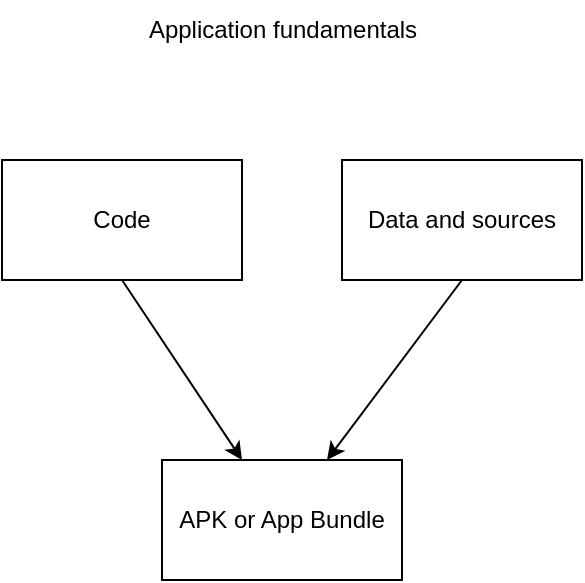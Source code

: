 <mxfile version="21.1.8" type="github">
  <diagram name="Страница 1" id="SvhHRcjR91qWoZvEfUXr">
    <mxGraphModel dx="794" dy="466" grid="1" gridSize="10" guides="1" tooltips="1" connect="1" arrows="1" fold="1" page="1" pageScale="1" pageWidth="827" pageHeight="1169" math="0" shadow="0">
      <root>
        <mxCell id="0" />
        <mxCell id="1" parent="0" />
        <mxCell id="AlRa48BLfz1iLxQWj2y_-1" value="Application fundamentals" style="text;html=1;align=center;verticalAlign=middle;resizable=0;points=[];autosize=1;strokeColor=none;fillColor=none;" vertex="1" parent="1">
          <mxGeometry x="100" y="70" width="160" height="30" as="geometry" />
        </mxCell>
        <mxCell id="AlRa48BLfz1iLxQWj2y_-3" value="Code" style="rounded=0;whiteSpace=wrap;html=1;" vertex="1" parent="1">
          <mxGeometry x="40" y="150" width="120" height="60" as="geometry" />
        </mxCell>
        <mxCell id="AlRa48BLfz1iLxQWj2y_-4" value="Data and sources" style="rounded=0;whiteSpace=wrap;html=1;" vertex="1" parent="1">
          <mxGeometry x="210" y="150" width="120" height="60" as="geometry" />
        </mxCell>
        <mxCell id="AlRa48BLfz1iLxQWj2y_-5" value="" style="endArrow=classic;html=1;rounded=0;exitX=0.5;exitY=1;exitDx=0;exitDy=0;" edge="1" parent="1" source="AlRa48BLfz1iLxQWj2y_-3" target="AlRa48BLfz1iLxQWj2y_-7">
          <mxGeometry width="50" height="50" relative="1" as="geometry">
            <mxPoint x="100" y="370" as="sourcePoint" />
            <mxPoint x="170" y="290" as="targetPoint" />
          </mxGeometry>
        </mxCell>
        <mxCell id="AlRa48BLfz1iLxQWj2y_-6" value="" style="endArrow=classic;html=1;rounded=0;exitX=0.5;exitY=1;exitDx=0;exitDy=0;" edge="1" parent="1" source="AlRa48BLfz1iLxQWj2y_-4" target="AlRa48BLfz1iLxQWj2y_-7">
          <mxGeometry width="50" height="50" relative="1" as="geometry">
            <mxPoint x="380" y="270" as="sourcePoint" />
            <mxPoint x="220" y="280" as="targetPoint" />
          </mxGeometry>
        </mxCell>
        <mxCell id="AlRa48BLfz1iLxQWj2y_-7" value="APK or App Bundle" style="rounded=0;whiteSpace=wrap;html=1;" vertex="1" parent="1">
          <mxGeometry x="120" y="300" width="120" height="60" as="geometry" />
        </mxCell>
      </root>
    </mxGraphModel>
  </diagram>
</mxfile>
